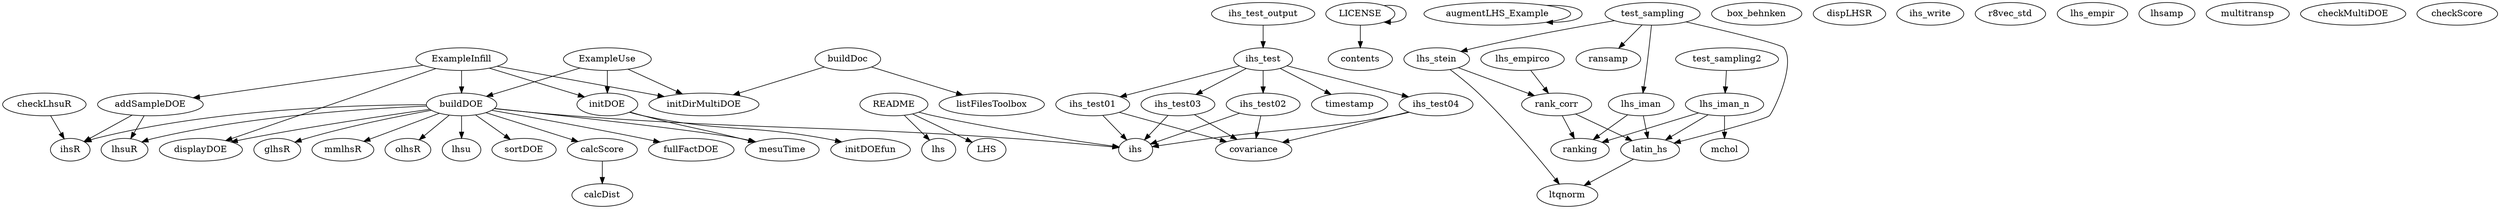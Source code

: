 /* Created by mdot for Matlab */
digraph m2html {
  ExampleInfill -> initDirMultiDOE;
  ExampleInfill -> displayDOE;
  ExampleInfill -> addSampleDOE;
  ExampleInfill -> initDOE;
  ExampleInfill -> buildDOE;
  ExampleUse -> initDirMultiDOE;
  ExampleUse -> initDOE;
  ExampleUse -> buildDOE;
  LICENSE -> LICENSE;
  LICENSE -> contents;
  README -> lhs;
  README -> ihs;
  README -> LHS;
  augmentLHS_Example -> augmentLHS_Example;
  calcScore -> calcDist;
  addSampleDOE -> ihsR;
  addSampleDOE -> lhsuR;
  initDOE -> initDOEfun;
  initDOE -> mesuTime;
  ihs_test -> ihs_test01;
  ihs_test -> ihs_test02;
  ihs_test -> ihs_test03;
  ihs_test -> ihs_test04;
  ihs_test -> timestamp;
  ihs_test01 -> covariance;
  ihs_test01 -> ihs;
  ihs_test02 -> covariance;
  ihs_test02 -> ihs;
  ihs_test03 -> covariance;
  ihs_test03 -> ihs;
  ihs_test04 -> covariance;
  ihs_test04 -> ihs;
  ihs_test_output -> ihs_test;
  latin_hs -> ltqnorm;
  lhs_empirco -> rank_corr;
  lhs_iman -> latin_hs;
  lhs_iman -> ranking;
  lhs_iman_n -> latin_hs;
  lhs_iman_n -> mchol;
  lhs_iman_n -> ranking;
  lhs_stein -> ltqnorm;
  lhs_stein -> rank_corr;
  rank_corr -> latin_hs;
  rank_corr -> ranking;
  test_sampling -> latin_hs;
  test_sampling -> lhs_iman;
  test_sampling -> lhs_stein;
  test_sampling -> ransamp;
  test_sampling2 -> lhs_iman_n;
  buildDOE -> fullFactDOE;
  buildDOE -> glhsR;
  buildDOE -> ihsR;
  buildDOE -> lhsuR;
  buildDOE -> mmlhsR;
  buildDOE -> olhsR;
  buildDOE -> calcScore;
  buildDOE -> displayDOE;
  buildDOE -> ihs;
  buildDOE -> lhsu;
  buildDOE -> mesuTime;
  buildDOE -> sortDOE;
  buildDoc -> initDirMultiDOE;
  buildDoc -> listFilesToolbox;
  checkLhsuR -> ihsR;

  ExampleInfill [URL="MultiDOE/ExampleInfill.html"];
  ExampleUse [URL="MultiDOE/ExampleUse.html"];
  LICENSE [URL="MultiDOE/LICENSE.html"];
  README [URL="MultiDOE/README.html"];
  initDirMultiDOE [URL="MultiDOE/initDirMultiDOE.html"];
  augmentLHS_Example [URL="MultiDOE/src/DOE/augmentLHS_Example.html"];
  box_behnken [URL="MultiDOE/src/DOE/box_behnken.html"];
  fullFactDOE [URL="MultiDOE/src/DOE/fullFactDOE.html"];
  glhsR [URL="MultiDOE/src/DOE/glhsR.html"];
  ihsR [URL="MultiDOE/src/DOE/ihsR.html"];
  lhs [URL="MultiDOE/src/DOE/lhs.html"];
  lhsuR [URL="MultiDOE/src/DOE/lhsuR.html"];
  mmlhsR [URL="MultiDOE/src/DOE/mmlhsR.html"];
  olhsR [URL="MultiDOE/src/DOE/olhsR.html"];
  calcDist [URL="MultiDOE/src/crit/calcDist.html"];
  calcScore [URL="MultiDOE/src/crit/calcScore.html"];
  dispLHSR [URL="MultiDOE/src/disp/dispLHSR.html"];
  displayDOE [URL="MultiDOE/src/disp/displayDOE.html"];
  addSampleDOE [URL="MultiDOE/src/init/addSampleDOE.html"];
  initDOE [URL="MultiDOE/src/init/initDOE.html"];
  initDOEfun [URL="MultiDOE/src/init/initDOEfun.html"];
  covariance [URL="MultiDOE/src/libs/IHS/covariance.html"];
  ihs [URL="MultiDOE/src/libs/IHS/ihs.html"];
  ihs_test [URL="MultiDOE/src/libs/IHS/ihs_test.html"];
  ihs_test01 [URL="MultiDOE/src/libs/IHS/ihs_test01.html"];
  ihs_test02 [URL="MultiDOE/src/libs/IHS/ihs_test02.html"];
  ihs_test03 [URL="MultiDOE/src/libs/IHS/ihs_test03.html"];
  ihs_test04 [URL="MultiDOE/src/libs/IHS/ihs_test04.html"];
  ihs_test_output [URL="MultiDOE/src/libs/IHS/ihs_test_output.html"];
  ihs_write [URL="MultiDOE/src/libs/IHS/ihs_write.html"];
  r8vec_std [URL="MultiDOE/src/libs/IHS/r8vec_std.html"];
  timestamp [URL="MultiDOE/src/libs/IHS/timestamp.html"];
  LHS [URL="MultiDOE/src/libs/LHS/LHS.html"];
  contents [URL="MultiDOE/src/libs/LHS/contents.html"];
  latin_hs [URL="MultiDOE/src/libs/LHS/latin_hs.html"];
  lhs_empir [URL="MultiDOE/src/libs/LHS/lhs_empir.html"];
  lhs_empirco [URL="MultiDOE/src/libs/LHS/lhs_empirco.html"];
  lhs_iman [URL="MultiDOE/src/libs/LHS/lhs_iman.html"];
  lhs_iman_n [URL="MultiDOE/src/libs/LHS/lhs_iman_n.html"];
  lhs_stein [URL="MultiDOE/src/libs/LHS/lhs_stein.html"];
  lhsamp [URL="MultiDOE/src/libs/LHS/lhsamp.html"];
  lhsu [URL="MultiDOE/src/libs/LHS/lhsu.html"];
  ltqnorm [URL="MultiDOE/src/libs/LHS/ltqnorm.html"];
  mchol [URL="MultiDOE/src/libs/LHS/mchol.html"];
  rank_corr [URL="MultiDOE/src/libs/LHS/rank_corr.html"];
  ranking [URL="MultiDOE/src/libs/LHS/ranking.html"];
  ransamp [URL="MultiDOE/src/libs/LHS/ransamp.html"];
  test_sampling [URL="MultiDOE/src/libs/LHS/test_sampling.html"];
  test_sampling2 [URL="MultiDOE/src/libs/LHS/test_sampling2.html"];
  multitransp [URL="MultiDOE/src/libs/multitransp.html"];
  multitransp [URL="MultiDOE/src/libs/multitransp.html"];
  buildDOE [URL="MultiDOE/src/various/buildDOE.html"];
  buildDoc [URL="MultiDOE/src/various/buildDoc.html"];
  checkLhsuR [URL="MultiDOE/src/various/checkLhsuR.html"];
  checkMultiDOE [URL="MultiDOE/src/various/checkMultiDOE.html"];
  checkScore [URL="MultiDOE/src/various/checkScore.html"];
  listFilesToolbox [URL="MultiDOE/src/various/listFilesToolbox.html"];
  mesuTime [URL="MultiDOE/src/various/mesuTime.html"];
  sortDOE [URL="MultiDOE/src/various/sortDOE.html"];
}